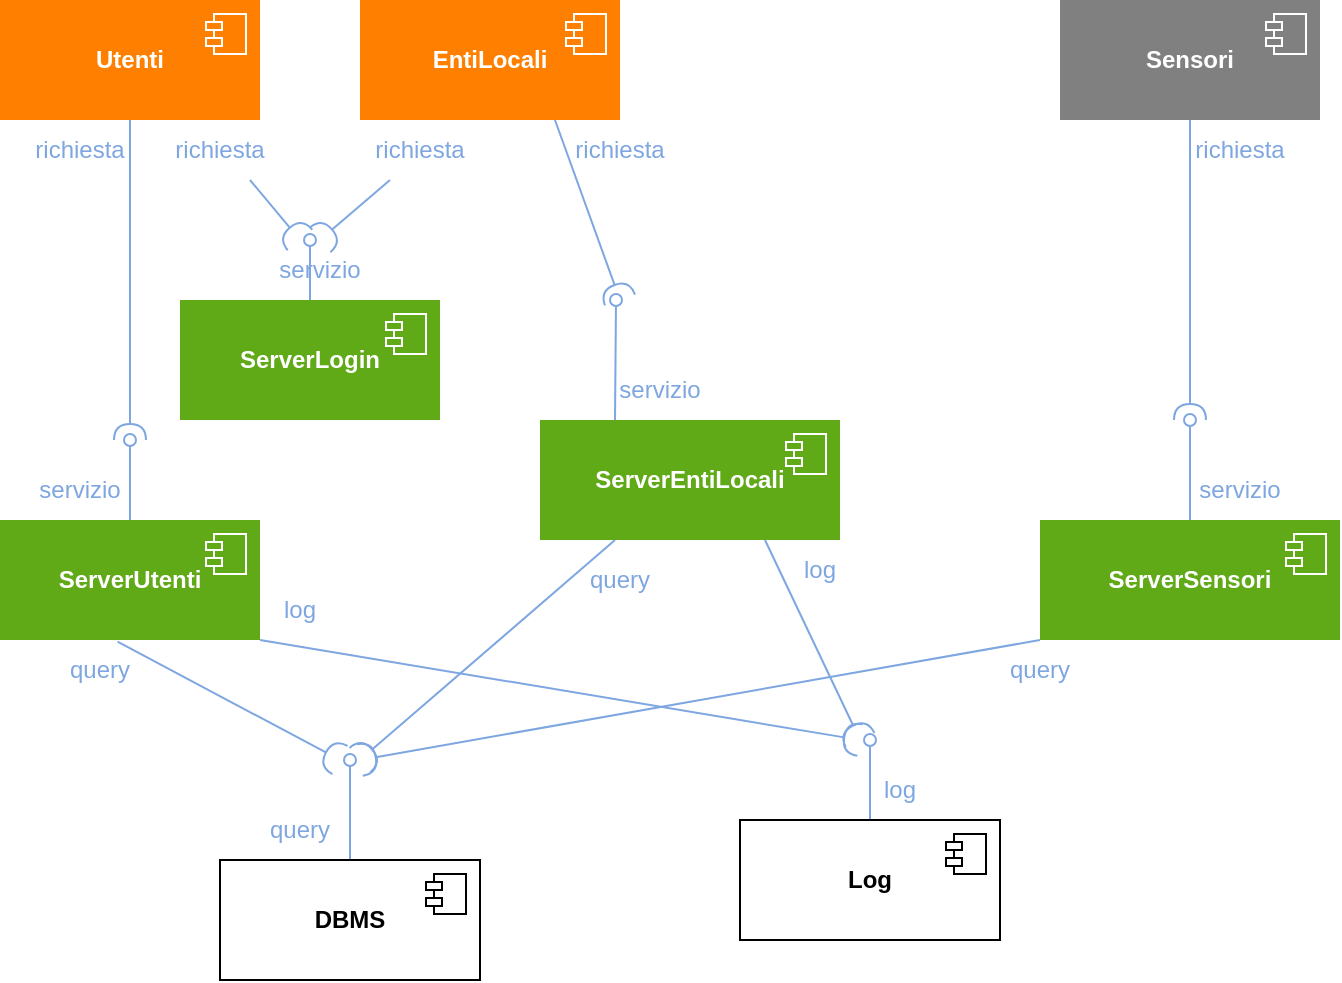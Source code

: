 <mxfile version="27.0.9">
  <diagram name="Pagina-1" id="kVEDOBx-vGvVJcplBJua">
    <mxGraphModel dx="1042" dy="722" grid="1" gridSize="10" guides="1" tooltips="1" connect="1" arrows="1" fold="1" page="1" pageScale="1" pageWidth="827" pageHeight="1169" math="0" shadow="0">
      <root>
        <mxCell id="0" />
        <mxCell id="1" parent="0" />
        <mxCell id="eneN3tcpKXe0T1b7AaBC-41" style="edgeStyle=orthogonalEdgeStyle;rounded=0;orthogonalLoop=1;jettySize=auto;html=1;endArrow=halfCircle;endFill=0;fontStyle=1;fontColor=#FFFFFF;strokeColor=#7EA6E0;" parent="1" source="eneN3tcpKXe0T1b7AaBC-1" edge="1">
          <mxGeometry relative="1" as="geometry">
            <mxPoint x="125" y="320" as="targetPoint" />
          </mxGeometry>
        </mxCell>
        <mxCell id="eneN3tcpKXe0T1b7AaBC-56" style="rounded=0;orthogonalLoop=1;jettySize=auto;html=1;exitX=0.75;exitY=1;exitDx=0;exitDy=0;endArrow=halfCircle;endFill=0;strokeColor=#7EA6E0;" parent="1" source="NXE6n55Ot2JvCNbNsOe8-2" edge="1">
          <mxGeometry relative="1" as="geometry">
            <mxPoint x="210" y="220" as="targetPoint" />
          </mxGeometry>
        </mxCell>
        <mxCell id="eneN3tcpKXe0T1b7AaBC-1" value="&lt;span&gt;Utenti&lt;/span&gt;" style="html=1;dropTarget=0;whiteSpace=wrap;fillColor=#FF8000;strokeColor=none;fontStyle=1;fontColor=#FFFFFF;" parent="1" vertex="1">
          <mxGeometry x="60" y="100" width="130" height="60" as="geometry" />
        </mxCell>
        <mxCell id="eneN3tcpKXe0T1b7AaBC-2" value="" style="shape=module;jettyWidth=8;jettyHeight=4;fillColor=#FF8000;gradientColor=none;strokeColor=#FFFFFF;fontStyle=1;fontColor=#FFFFFF;" parent="eneN3tcpKXe0T1b7AaBC-1" vertex="1">
          <mxGeometry x="1" width="20" height="20" relative="1" as="geometry">
            <mxPoint x="-27" y="7" as="offset" />
          </mxGeometry>
        </mxCell>
        <mxCell id="eneN3tcpKXe0T1b7AaBC-57" style="rounded=0;orthogonalLoop=1;jettySize=auto;html=1;exitX=0.25;exitY=1;exitDx=0;exitDy=0;endArrow=halfCircle;endFill=0;strokeColor=#7EA6E0;" parent="1" source="NXE6n55Ot2JvCNbNsOe8-4" edge="1">
          <mxGeometry relative="1" as="geometry">
            <mxPoint x="220" y="220" as="targetPoint" />
          </mxGeometry>
        </mxCell>
        <mxCell id="NXE6n55Ot2JvCNbNsOe8-21" style="rounded=0;orthogonalLoop=1;jettySize=auto;html=1;exitX=0.75;exitY=1;exitDx=0;exitDy=0;endArrow=halfCircle;endFill=0;strokeColor=#7EA6E0;" edge="1" parent="1" source="eneN3tcpKXe0T1b7AaBC-19">
          <mxGeometry relative="1" as="geometry">
            <mxPoint x="370" y="250" as="targetPoint" />
          </mxGeometry>
        </mxCell>
        <mxCell id="eneN3tcpKXe0T1b7AaBC-19" value="&lt;span&gt;EntiLocali&lt;/span&gt;" style="html=1;dropTarget=0;whiteSpace=wrap;strokeColor=none;fillColor=#FF8000;fontStyle=1;fontColor=#FFFFFF;" parent="1" vertex="1">
          <mxGeometry x="240" y="100" width="130" height="60" as="geometry" />
        </mxCell>
        <mxCell id="eneN3tcpKXe0T1b7AaBC-20" value="" style="shape=module;jettyWidth=8;jettyHeight=4;strokeColor=#FFFFFF;fillColor=#FF8000;fontStyle=1;fontColor=#FFFFFF;" parent="eneN3tcpKXe0T1b7AaBC-19" vertex="1">
          <mxGeometry x="1" width="20" height="20" relative="1" as="geometry">
            <mxPoint x="-27" y="7" as="offset" />
          </mxGeometry>
        </mxCell>
        <mxCell id="eneN3tcpKXe0T1b7AaBC-55" style="edgeStyle=orthogonalEdgeStyle;rounded=0;orthogonalLoop=1;jettySize=auto;html=1;endArrow=oval;endFill=0;strokeColor=#7EA6E0;" parent="1" source="eneN3tcpKXe0T1b7AaBC-23" edge="1">
          <mxGeometry relative="1" as="geometry">
            <mxPoint x="215" y="220" as="targetPoint" />
          </mxGeometry>
        </mxCell>
        <mxCell id="eneN3tcpKXe0T1b7AaBC-23" value="&lt;span&gt;&lt;font style=&quot;&quot;&gt;ServerLogin&lt;/font&gt;&lt;/span&gt;" style="html=1;dropTarget=0;whiteSpace=wrap;strokeColor=none;fillColor=#60A917;fontStyle=1;fontColor=#FFFFFF;" parent="1" vertex="1">
          <mxGeometry x="150" y="250" width="130" height="60" as="geometry" />
        </mxCell>
        <mxCell id="eneN3tcpKXe0T1b7AaBC-24" value="" style="shape=module;jettyWidth=8;jettyHeight=4;fillColor=#60A917;strokeColor=#FFFFFF;fontStyle=1;fontColor=#FFFFFF;" parent="eneN3tcpKXe0T1b7AaBC-23" vertex="1">
          <mxGeometry x="1" width="20" height="20" relative="1" as="geometry">
            <mxPoint x="-27" y="7" as="offset" />
          </mxGeometry>
        </mxCell>
        <mxCell id="eneN3tcpKXe0T1b7AaBC-38" style="edgeStyle=orthogonalEdgeStyle;rounded=0;orthogonalLoop=1;jettySize=auto;html=1;endArrow=oval;endFill=0;fontStyle=1;fontColor=#FFFFFF;strokeColor=#7EA6E0;" parent="1" source="eneN3tcpKXe0T1b7AaBC-25" edge="1">
          <mxGeometry relative="1" as="geometry">
            <mxPoint x="125" y="320" as="targetPoint" />
          </mxGeometry>
        </mxCell>
        <mxCell id="eneN3tcpKXe0T1b7AaBC-52" style="rounded=0;orthogonalLoop=1;jettySize=auto;html=1;exitX=1;exitY=1;exitDx=0;exitDy=0;endArrow=halfCircle;endFill=0;fontStyle=1;strokeColor=#7EA6E0;" parent="1" source="eneN3tcpKXe0T1b7AaBC-25" edge="1">
          <mxGeometry relative="1" as="geometry">
            <mxPoint x="490" y="470" as="targetPoint" />
          </mxGeometry>
        </mxCell>
        <mxCell id="eneN3tcpKXe0T1b7AaBC-25" value="ServerUtenti" style="html=1;dropTarget=0;whiteSpace=wrap;strokeColor=none;fillColor=#60A917;fontStyle=1;fontColor=#FFFFFF;" parent="1" vertex="1">
          <mxGeometry x="60" y="360" width="130" height="60" as="geometry" />
        </mxCell>
        <mxCell id="eneN3tcpKXe0T1b7AaBC-26" value="" style="shape=module;jettyWidth=8;jettyHeight=4;strokeColor=#FFFFFF;fillColor=#60A917;fontStyle=1;fontColor=#FFFFFF;" parent="eneN3tcpKXe0T1b7AaBC-25" vertex="1">
          <mxGeometry x="1" width="20" height="20" relative="1" as="geometry">
            <mxPoint x="-27" y="7" as="offset" />
          </mxGeometry>
        </mxCell>
        <mxCell id="eneN3tcpKXe0T1b7AaBC-50" style="rounded=0;orthogonalLoop=1;jettySize=auto;html=1;exitX=0;exitY=1;exitDx=0;exitDy=0;endArrow=halfCircle;endFill=0;fontStyle=1;strokeColor=#7EA6E0;" parent="1" source="eneN3tcpKXe0T1b7AaBC-27" edge="1">
          <mxGeometry relative="1" as="geometry">
            <mxPoint x="240" y="480" as="targetPoint" />
          </mxGeometry>
        </mxCell>
        <mxCell id="eneN3tcpKXe0T1b7AaBC-53" style="edgeStyle=orthogonalEdgeStyle;rounded=0;orthogonalLoop=1;jettySize=auto;html=1;endArrow=oval;endFill=0;strokeColor=#7EA6E0;" parent="1" source="eneN3tcpKXe0T1b7AaBC-27" edge="1">
          <mxGeometry relative="1" as="geometry">
            <mxPoint x="655" y="310" as="targetPoint" />
          </mxGeometry>
        </mxCell>
        <mxCell id="eneN3tcpKXe0T1b7AaBC-27" value="ServerSensori" style="html=1;dropTarget=0;whiteSpace=wrap;strokeColor=none;fillColor=#60A917;fontStyle=1;fontColor=#FFFFFF;" parent="1" vertex="1">
          <mxGeometry x="580" y="360" width="150" height="60" as="geometry" />
        </mxCell>
        <mxCell id="eneN3tcpKXe0T1b7AaBC-28" value="" style="shape=module;jettyWidth=8;jettyHeight=4;strokeColor=#FFFFFF;fillColor=#60A917;fontStyle=1;fontColor=#FFFFFF;" parent="eneN3tcpKXe0T1b7AaBC-27" vertex="1">
          <mxGeometry x="1" width="20" height="20" relative="1" as="geometry">
            <mxPoint x="-27" y="7" as="offset" />
          </mxGeometry>
        </mxCell>
        <mxCell id="eneN3tcpKXe0T1b7AaBC-49" style="rounded=0;orthogonalLoop=1;jettySize=auto;html=1;exitX=0.25;exitY=1;exitDx=0;exitDy=0;endArrow=halfCircle;endFill=0;fontStyle=1;strokeColor=#7EA6E0;" parent="1" source="eneN3tcpKXe0T1b7AaBC-29" edge="1">
          <mxGeometry relative="1" as="geometry">
            <mxPoint x="240" y="480" as="targetPoint" />
          </mxGeometry>
        </mxCell>
        <mxCell id="eneN3tcpKXe0T1b7AaBC-51" style="rounded=0;orthogonalLoop=1;jettySize=auto;html=1;exitX=0.75;exitY=1;exitDx=0;exitDy=0;endArrow=halfCircle;endFill=0;fontStyle=1;strokeColor=#7EA6E0;" parent="1" source="eneN3tcpKXe0T1b7AaBC-29" edge="1">
          <mxGeometry relative="1" as="geometry">
            <mxPoint x="490" y="470" as="targetPoint" />
          </mxGeometry>
        </mxCell>
        <mxCell id="NXE6n55Ot2JvCNbNsOe8-20" style="rounded=0;orthogonalLoop=1;jettySize=auto;html=1;exitX=0.25;exitY=0;exitDx=0;exitDy=0;endArrow=oval;endFill=0;strokeColor=#7EA6E0;" edge="1" parent="1" source="eneN3tcpKXe0T1b7AaBC-29">
          <mxGeometry relative="1" as="geometry">
            <mxPoint x="368" y="250" as="targetPoint" />
          </mxGeometry>
        </mxCell>
        <mxCell id="eneN3tcpKXe0T1b7AaBC-29" value="ServerEntiLocali" style="html=1;dropTarget=0;whiteSpace=wrap;fillColor=#60A917;strokeColor=none;fontStyle=1;fontColor=#FFFFFF;" parent="1" vertex="1">
          <mxGeometry x="330" y="310" width="150" height="60" as="geometry" />
        </mxCell>
        <mxCell id="eneN3tcpKXe0T1b7AaBC-30" value="" style="shape=module;jettyWidth=8;jettyHeight=4;strokeColor=#FFFFFF;fillColor=#60A917;fontStyle=1;fontColor=#FFFFFF;" parent="eneN3tcpKXe0T1b7AaBC-29" vertex="1">
          <mxGeometry x="1" width="20" height="20" relative="1" as="geometry">
            <mxPoint x="-27" y="7" as="offset" />
          </mxGeometry>
        </mxCell>
        <mxCell id="eneN3tcpKXe0T1b7AaBC-54" style="edgeStyle=orthogonalEdgeStyle;rounded=0;orthogonalLoop=1;jettySize=auto;html=1;endArrow=halfCircle;endFill=0;strokeColor=#7EA6E0;" parent="1" source="eneN3tcpKXe0T1b7AaBC-31" edge="1">
          <mxGeometry relative="1" as="geometry">
            <mxPoint x="655" y="310" as="targetPoint" />
          </mxGeometry>
        </mxCell>
        <mxCell id="eneN3tcpKXe0T1b7AaBC-31" value="&lt;span&gt;Sensori&lt;/span&gt;" style="html=1;dropTarget=0;whiteSpace=wrap;fontStyle=1;fillColor=#808080;strokeColor=none;fontColor=#FFFFFF;" parent="1" vertex="1">
          <mxGeometry x="590" y="100" width="130" height="60" as="geometry" />
        </mxCell>
        <mxCell id="eneN3tcpKXe0T1b7AaBC-32" value="" style="shape=module;jettyWidth=8;jettyHeight=4;fontStyle=1;strokeColor=#FFFFFF;fillColor=#808080;" parent="eneN3tcpKXe0T1b7AaBC-31" vertex="1">
          <mxGeometry x="1" width="20" height="20" relative="1" as="geometry">
            <mxPoint x="-27" y="7" as="offset" />
          </mxGeometry>
        </mxCell>
        <mxCell id="eneN3tcpKXe0T1b7AaBC-46" style="edgeStyle=orthogonalEdgeStyle;rounded=0;orthogonalLoop=1;jettySize=auto;html=1;endArrow=oval;endFill=0;fontStyle=1;strokeColor=#7EA6E0;" parent="1" source="eneN3tcpKXe0T1b7AaBC-34" edge="1">
          <mxGeometry relative="1" as="geometry">
            <mxPoint x="495" y="470" as="targetPoint" />
          </mxGeometry>
        </mxCell>
        <mxCell id="eneN3tcpKXe0T1b7AaBC-34" value="Log" style="html=1;dropTarget=0;whiteSpace=wrap;fontStyle=1" parent="1" vertex="1">
          <mxGeometry x="430" y="510" width="130" height="60" as="geometry" />
        </mxCell>
        <mxCell id="eneN3tcpKXe0T1b7AaBC-35" value="" style="shape=module;jettyWidth=8;jettyHeight=4;fontStyle=1" parent="eneN3tcpKXe0T1b7AaBC-34" vertex="1">
          <mxGeometry x="1" width="20" height="20" relative="1" as="geometry">
            <mxPoint x="-27" y="7" as="offset" />
          </mxGeometry>
        </mxCell>
        <mxCell id="eneN3tcpKXe0T1b7AaBC-45" style="edgeStyle=orthogonalEdgeStyle;rounded=0;orthogonalLoop=1;jettySize=auto;html=1;endArrow=oval;endFill=0;fontStyle=1;strokeColor=#7EA6E0;" parent="1" source="eneN3tcpKXe0T1b7AaBC-36" edge="1">
          <mxGeometry relative="1" as="geometry">
            <mxPoint x="235" y="480" as="targetPoint" />
          </mxGeometry>
        </mxCell>
        <mxCell id="eneN3tcpKXe0T1b7AaBC-36" value="DBMS" style="html=1;dropTarget=0;whiteSpace=wrap;fontStyle=1" parent="1" vertex="1">
          <mxGeometry x="170" y="530" width="130" height="60" as="geometry" />
        </mxCell>
        <mxCell id="eneN3tcpKXe0T1b7AaBC-37" value="" style="shape=module;jettyWidth=8;jettyHeight=4;fontStyle=1" parent="eneN3tcpKXe0T1b7AaBC-36" vertex="1">
          <mxGeometry x="1" width="20" height="20" relative="1" as="geometry">
            <mxPoint x="-27" y="7" as="offset" />
          </mxGeometry>
        </mxCell>
        <mxCell id="eneN3tcpKXe0T1b7AaBC-48" value="" style="endArrow=none;html=1;rounded=0;entryX=0.452;entryY=1.013;entryDx=0;entryDy=0;entryPerimeter=0;endFill=0;startFill=0;startArrow=halfCircle;fontStyle=1;strokeColor=#7EA6E0;" parent="1" target="eneN3tcpKXe0T1b7AaBC-25" edge="1">
          <mxGeometry width="50" height="50" relative="1" as="geometry">
            <mxPoint x="230" y="480" as="sourcePoint" />
            <mxPoint x="440" y="450" as="targetPoint" />
          </mxGeometry>
        </mxCell>
        <mxCell id="NXE6n55Ot2JvCNbNsOe8-1" value="&lt;font style=&quot;color: rgb(126, 166, 224);&quot;&gt;richiesta&lt;/font&gt;" style="text;strokeColor=none;align=center;fillColor=none;html=1;verticalAlign=middle;whiteSpace=wrap;rounded=0;" vertex="1" parent="1">
          <mxGeometry x="70" y="160" width="60" height="30" as="geometry" />
        </mxCell>
        <mxCell id="NXE6n55Ot2JvCNbNsOe8-3" value="&lt;font style=&quot;color: rgb(126, 166, 224);&quot;&gt;richiesta&lt;/font&gt;" style="text;strokeColor=none;align=center;fillColor=none;html=1;verticalAlign=middle;whiteSpace=wrap;rounded=0;" vertex="1" parent="1">
          <mxGeometry x="340" y="160" width="60" height="30" as="geometry" />
        </mxCell>
        <mxCell id="NXE6n55Ot2JvCNbNsOe8-5" value="" style="rounded=0;orthogonalLoop=1;jettySize=auto;html=1;exitX=0.25;exitY=1;exitDx=0;exitDy=0;endArrow=halfCircle;endFill=0;strokeColor=#7EA6E0;" edge="1" parent="1" source="eneN3tcpKXe0T1b7AaBC-19" target="NXE6n55Ot2JvCNbNsOe8-4">
          <mxGeometry relative="1" as="geometry">
            <mxPoint x="220" y="220" as="targetPoint" />
            <mxPoint x="273" y="160" as="sourcePoint" />
          </mxGeometry>
        </mxCell>
        <mxCell id="NXE6n55Ot2JvCNbNsOe8-4" value="&lt;font style=&quot;color: rgb(126, 166, 224);&quot;&gt;richiesta&lt;/font&gt;" style="text;strokeColor=none;align=center;fillColor=none;html=1;verticalAlign=middle;whiteSpace=wrap;rounded=0;" vertex="1" parent="1">
          <mxGeometry x="240" y="160" width="60" height="30" as="geometry" />
        </mxCell>
        <mxCell id="NXE6n55Ot2JvCNbNsOe8-6" value="" style="rounded=0;orthogonalLoop=1;jettySize=auto;html=1;exitX=0.75;exitY=1;exitDx=0;exitDy=0;endArrow=halfCircle;endFill=0;strokeColor=#7EA6E0;" edge="1" parent="1" source="eneN3tcpKXe0T1b7AaBC-1" target="NXE6n55Ot2JvCNbNsOe8-2">
          <mxGeometry relative="1" as="geometry">
            <mxPoint x="210" y="220" as="targetPoint" />
            <mxPoint x="158" y="160" as="sourcePoint" />
          </mxGeometry>
        </mxCell>
        <mxCell id="NXE6n55Ot2JvCNbNsOe8-2" value="&lt;font style=&quot;color: rgb(126, 166, 224);&quot;&gt;richiesta&lt;/font&gt;" style="text;strokeColor=none;align=center;fillColor=none;html=1;verticalAlign=middle;whiteSpace=wrap;rounded=0;" vertex="1" parent="1">
          <mxGeometry x="140" y="160" width="60" height="30" as="geometry" />
        </mxCell>
        <mxCell id="NXE6n55Ot2JvCNbNsOe8-7" value="&lt;font style=&quot;color: rgb(126, 166, 224);&quot;&gt;richiesta&lt;/font&gt;" style="text;strokeColor=none;align=center;fillColor=none;html=1;verticalAlign=middle;whiteSpace=wrap;rounded=0;" vertex="1" parent="1">
          <mxGeometry x="650" y="160" width="60" height="30" as="geometry" />
        </mxCell>
        <mxCell id="NXE6n55Ot2JvCNbNsOe8-8" value="&lt;font style=&quot;color: rgb(126, 166, 224);&quot;&gt;servizio&lt;/font&gt;" style="text;strokeColor=none;align=center;fillColor=none;html=1;verticalAlign=middle;whiteSpace=wrap;rounded=0;" vertex="1" parent="1">
          <mxGeometry x="190" y="220" width="60" height="30" as="geometry" />
        </mxCell>
        <mxCell id="NXE6n55Ot2JvCNbNsOe8-12" value="&lt;font style=&quot;color: rgb(126, 166, 224);&quot;&gt;servizio&lt;/font&gt;" style="text;strokeColor=none;align=center;fillColor=none;html=1;verticalAlign=middle;whiteSpace=wrap;rounded=0;" vertex="1" parent="1">
          <mxGeometry x="70" y="330" width="60" height="30" as="geometry" />
        </mxCell>
        <mxCell id="NXE6n55Ot2JvCNbNsOe8-13" value="&lt;font style=&quot;color: rgb(126, 166, 224);&quot;&gt;servizio&lt;/font&gt;" style="text;strokeColor=none;align=center;fillColor=none;html=1;verticalAlign=middle;whiteSpace=wrap;rounded=0;" vertex="1" parent="1">
          <mxGeometry x="650" y="330" width="60" height="30" as="geometry" />
        </mxCell>
        <mxCell id="NXE6n55Ot2JvCNbNsOe8-14" value="&lt;font style=&quot;color: rgb(126, 166, 224);&quot;&gt;servizio&lt;/font&gt;" style="text;strokeColor=none;align=center;fillColor=none;html=1;verticalAlign=middle;whiteSpace=wrap;rounded=0;" vertex="1" parent="1">
          <mxGeometry x="360" y="280" width="60" height="30" as="geometry" />
        </mxCell>
        <mxCell id="NXE6n55Ot2JvCNbNsOe8-15" value="&lt;font style=&quot;color: rgb(126, 166, 224);&quot;&gt;query&lt;/font&gt;" style="text;strokeColor=none;align=center;fillColor=none;html=1;verticalAlign=middle;whiteSpace=wrap;rounded=0;" vertex="1" parent="1">
          <mxGeometry x="180" y="500" width="60" height="30" as="geometry" />
        </mxCell>
        <mxCell id="NXE6n55Ot2JvCNbNsOe8-16" value="&lt;font style=&quot;color: rgb(126, 166, 224);&quot;&gt;query&lt;/font&gt;" style="text;strokeColor=none;align=center;fillColor=none;html=1;verticalAlign=middle;whiteSpace=wrap;rounded=0;" vertex="1" parent="1">
          <mxGeometry x="80" y="420" width="60" height="30" as="geometry" />
        </mxCell>
        <mxCell id="NXE6n55Ot2JvCNbNsOe8-17" value="&lt;font style=&quot;color: rgb(126, 166, 224);&quot;&gt;query&lt;/font&gt;" style="text;strokeColor=none;align=center;fillColor=none;html=1;verticalAlign=middle;whiteSpace=wrap;rounded=0;" vertex="1" parent="1">
          <mxGeometry x="550" y="420" width="60" height="30" as="geometry" />
        </mxCell>
        <mxCell id="NXE6n55Ot2JvCNbNsOe8-22" value="&lt;font style=&quot;color: rgb(126, 166, 224);&quot;&gt;query&lt;/font&gt;" style="text;strokeColor=none;align=center;fillColor=none;html=1;verticalAlign=middle;whiteSpace=wrap;rounded=0;" vertex="1" parent="1">
          <mxGeometry x="340" y="375" width="60" height="30" as="geometry" />
        </mxCell>
        <mxCell id="NXE6n55Ot2JvCNbNsOe8-23" value="&lt;font style=&quot;color: rgb(126, 166, 224);&quot;&gt;log&lt;/font&gt;" style="text;strokeColor=none;align=center;fillColor=none;html=1;verticalAlign=middle;whiteSpace=wrap;rounded=0;" vertex="1" parent="1">
          <mxGeometry x="480" y="480" width="60" height="30" as="geometry" />
        </mxCell>
        <mxCell id="NXE6n55Ot2JvCNbNsOe8-24" value="&lt;font style=&quot;color: rgb(126, 166, 224);&quot;&gt;log&lt;/font&gt;" style="text;strokeColor=none;align=center;fillColor=none;html=1;verticalAlign=middle;whiteSpace=wrap;rounded=0;" vertex="1" parent="1">
          <mxGeometry x="180" y="390" width="60" height="30" as="geometry" />
        </mxCell>
        <mxCell id="NXE6n55Ot2JvCNbNsOe8-25" value="&lt;font style=&quot;color: rgb(126, 166, 224);&quot;&gt;log&lt;/font&gt;" style="text;strokeColor=none;align=center;fillColor=none;html=1;verticalAlign=middle;whiteSpace=wrap;rounded=0;" vertex="1" parent="1">
          <mxGeometry x="440" y="370" width="60" height="30" as="geometry" />
        </mxCell>
      </root>
    </mxGraphModel>
  </diagram>
</mxfile>
